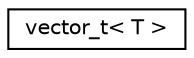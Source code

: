digraph "Graphical Class Hierarchy"
{
  edge [fontname="Helvetica",fontsize="10",labelfontname="Helvetica",labelfontsize="10"];
  node [fontname="Helvetica",fontsize="10",shape=record];
  rankdir="LR";
  Node0 [label="vector_t\< T \>",height=0.2,width=0.4,color="black", fillcolor="white", style="filled",URL="$classvector__t.html"];
}
